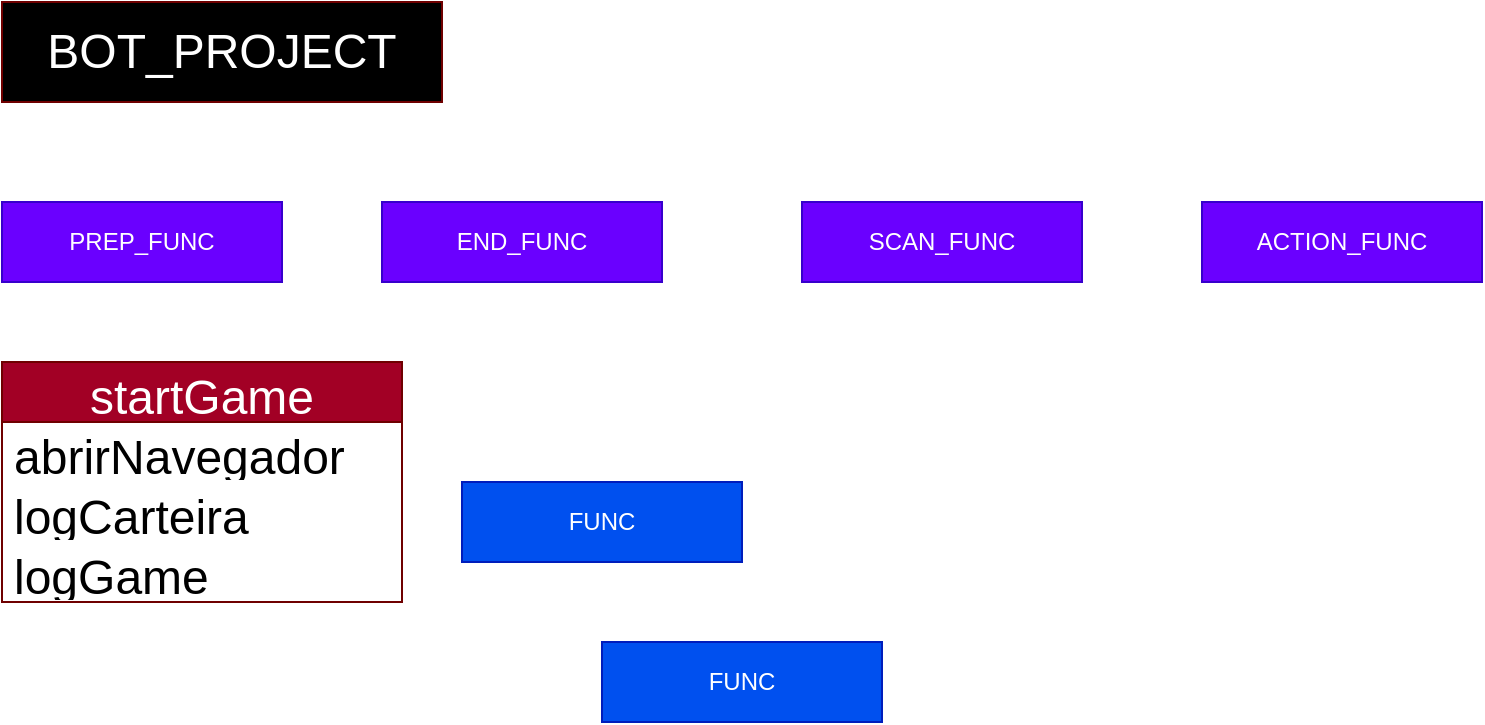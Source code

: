 <mxfile>
    <diagram id="z_GLGGrmAzVfjHXmNY3D" name="Página-1">
        <mxGraphModel dx="925" dy="649" grid="1" gridSize="10" guides="1" tooltips="1" connect="1" arrows="1" fold="1" page="1" pageScale="1" pageWidth="1169" pageHeight="827" math="0" shadow="0">
            <root>
                <mxCell id="0"/>
                <mxCell id="1" parent="0"/>
                <mxCell id="2" value="&lt;font style=&quot;font-size: 24px&quot;&gt;BOT_PROJECT&lt;/font&gt;" style="rounded=0;whiteSpace=wrap;html=1;fillColor=#000000;fontColor=#ffffff;strokeColor=#6F0000;" parent="1" vertex="1">
                    <mxGeometry x="40" y="60" width="220" height="50" as="geometry"/>
                </mxCell>
                <mxCell id="17" value="FUNC" style="rounded=0;whiteSpace=wrap;html=1;fillColor=#0050ef;fontColor=#ffffff;strokeColor=#001DBC;" parent="1" vertex="1">
                    <mxGeometry x="340" y="380" width="140" height="40" as="geometry"/>
                </mxCell>
                <mxCell id="18" value="FUNC" style="rounded=0;whiteSpace=wrap;html=1;fillColor=#0050ef;fontColor=#ffffff;strokeColor=#001DBC;" parent="1" vertex="1">
                    <mxGeometry x="270" y="300" width="140" height="40" as="geometry"/>
                </mxCell>
                <mxCell id="19" value="PREP_FUNC" style="rounded=0;whiteSpace=wrap;html=1;fillColor=#6a00ff;fontColor=#ffffff;strokeColor=#3700CC;" parent="1" vertex="1">
                    <mxGeometry x="40" y="160" width="140" height="40" as="geometry"/>
                </mxCell>
                <mxCell id="20" value="END_FUNC" style="rounded=0;whiteSpace=wrap;html=1;fillColor=#6a00ff;fontColor=#ffffff;strokeColor=#3700CC;" parent="1" vertex="1">
                    <mxGeometry x="230" y="160" width="140" height="40" as="geometry"/>
                </mxCell>
                <mxCell id="21" value="SCAN_FUNC" style="rounded=0;whiteSpace=wrap;html=1;fillColor=#6a00ff;fontColor=#ffffff;strokeColor=#3700CC;" parent="1" vertex="1">
                    <mxGeometry x="440" y="160" width="140" height="40" as="geometry"/>
                </mxCell>
                <mxCell id="22" value="ACTION_FUNC" style="rounded=0;whiteSpace=wrap;html=1;fillColor=#6a00ff;fontColor=#ffffff;strokeColor=#3700CC;" parent="1" vertex="1">
                    <mxGeometry x="640" y="160" width="140" height="40" as="geometry"/>
                </mxCell>
                <mxCell id="32" value="startGame" style="swimlane;fontStyle=0;childLayout=stackLayout;horizontal=1;startSize=30;horizontalStack=0;resizeParent=1;resizeParentMax=0;resizeLast=0;collapsible=1;marginBottom=0;fontSize=24;fillColor=#a20025;fontColor=#ffffff;strokeColor=#6F0000;" parent="1" vertex="1">
                    <mxGeometry x="40" y="240" width="200" height="120" as="geometry"/>
                </mxCell>
                <mxCell id="33" value="abrirNavegador" style="text;strokeColor=none;fillColor=none;align=left;verticalAlign=middle;spacingLeft=4;spacingRight=4;overflow=hidden;points=[[0,0.5],[1,0.5]];portConstraint=eastwest;rotatable=0;fontSize=24;" parent="32" vertex="1">
                    <mxGeometry y="30" width="200" height="30" as="geometry"/>
                </mxCell>
                <mxCell id="34" value="logCarteira" style="text;strokeColor=none;fillColor=none;align=left;verticalAlign=middle;spacingLeft=4;spacingRight=4;overflow=hidden;points=[[0,0.5],[1,0.5]];portConstraint=eastwest;rotatable=0;fontSize=24;" parent="32" vertex="1">
                    <mxGeometry y="60" width="200" height="30" as="geometry"/>
                </mxCell>
                <mxCell id="35" value="logGame" style="text;strokeColor=none;fillColor=none;align=left;verticalAlign=middle;spacingLeft=4;spacingRight=4;overflow=hidden;points=[[0,0.5],[1,0.5]];portConstraint=eastwest;rotatable=0;fontSize=24;" parent="32" vertex="1">
                    <mxGeometry y="90" width="200" height="30" as="geometry"/>
                </mxCell>
            </root>
        </mxGraphModel>
    </diagram>
    <diagram id="RrhqgqR4n1ZO1VY53xuC" name="Página-2">
        <mxGraphModel dx="2246" dy="2746" grid="1" gridSize="10" guides="1" tooltips="1" connect="1" arrows="1" fold="1" page="1" pageScale="1" pageWidth="10000" pageHeight="1169" math="0" shadow="0">
            <root>
                <mxCell id="nVR9_mXxGScKX9Hw7AWW-0"/>
                <mxCell id="nVR9_mXxGScKX9Hw7AWW-1" parent="nVR9_mXxGScKX9Hw7AWW-0"/>
                <mxCell id="9SXsQSm-4WU4x8w_OT-L-8" value="&lt;h1&gt;&lt;span&gt;&lt;font style=&quot;font-size: 36px&quot;&gt;boxScan&lt;/font&gt;&lt;/span&gt;&lt;/h1&gt;&lt;h1&gt;&lt;span style=&quot;font-weight: normal&quot;&gt;&lt;font size=&quot;3&quot;&gt;Análise do custo de faturamento de cada mapa&amp;nbsp;&lt;/font&gt;&lt;/span&gt;&lt;br&gt;&lt;/h1&gt;" style="text;html=1;strokeColor=#3700CC;fillColor=#6a00ff;spacing=5;spacingTop=-20;whiteSpace=wrap;overflow=hidden;rounded=0;fontSize=24;fontColor=#ffffff;" parent="nVR9_mXxGScKX9Hw7AWW-1" vertex="1">
                    <mxGeometry y="10" width="410" height="200" as="geometry"/>
                </mxCell>
                <mxCell id="9SXsQSm-4WU4x8w_OT-L-9" value="&lt;h1&gt;&lt;span&gt;&lt;font style=&quot;font-size: 36px&quot;&gt;heroScan&lt;/font&gt;&lt;/span&gt;&lt;/h1&gt;&lt;h1&gt;&lt;span style=&quot;font-weight: normal&quot;&gt;&lt;font size=&quot;3&quot;&gt;Análise individual e combinada do redimento do squad&lt;/font&gt;&lt;/span&gt;&lt;br&gt;&lt;/h1&gt;" style="text;html=1;strokeColor=#3700CC;fillColor=#6a00ff;spacing=5;spacingTop=-20;whiteSpace=wrap;overflow=hidden;rounded=0;fontSize=24;fontColor=#ffffff;" parent="nVR9_mXxGScKX9Hw7AWW-1" vertex="1">
                    <mxGeometry x="470" y="10" width="410" height="200" as="geometry"/>
                </mxCell>
                <mxCell id="9SXsQSm-4WU4x8w_OT-L-0" value="&lt;h1&gt;&lt;span&gt;&lt;font style=&quot;font-size: 36px&quot;&gt;makePlan&lt;/font&gt;&lt;/span&gt;&lt;/h1&gt;&lt;h1&gt;&lt;font size=&quot;3&quot;&gt;&lt;span style=&quot;font-weight: 400&quot;&gt;Baseado nos dados prévisos, elaboração do plano a ser seguido na rodada&lt;/span&gt;&lt;/font&gt;&lt;/h1&gt;" style="text;html=1;strokeColor=#3700CC;fillColor=#6a00ff;spacing=5;spacingTop=-20;whiteSpace=wrap;overflow=hidden;rounded=0;fontSize=24;fontColor=#ffffff;" vertex="1" parent="nVR9_mXxGScKX9Hw7AWW-1">
                    <mxGeometry y="310" width="560" height="200" as="geometry"/>
                </mxCell>
                <mxCell id="9SXsQSm-4WU4x8w_OT-L-4" value="&lt;h1&gt;&lt;span&gt;&lt;font style=&quot;font-size: 36px&quot;&gt;runRound&lt;/font&gt;&lt;/span&gt;&lt;/h1&gt;&lt;h1&gt;&lt;font size=&quot;3&quot;&gt;&lt;span style=&quot;font-weight: 400&quot;&gt;Execução da rodada com set de regras statico e dinâmico&lt;/span&gt;&lt;/font&gt;&lt;/h1&gt;" style="text;html=1;strokeColor=#3700CC;fillColor=#6a00ff;spacing=5;spacingTop=-20;whiteSpace=wrap;overflow=hidden;rounded=0;fontSize=24;fontColor=#ffffff;" vertex="1" parent="nVR9_mXxGScKX9Hw7AWW-1">
                    <mxGeometry x="630" y="310" width="560" height="200" as="geometry"/>
                </mxCell>
                <mxCell id="9SXsQSm-4WU4x8w_OT-L-11" value="&lt;h1&gt;&lt;span style=&quot;font-size: 36px&quot;&gt;logRound&lt;/span&gt;&lt;/h1&gt;&lt;h1&gt;&lt;font size=&quot;3&quot;&gt;&lt;span style=&quot;font-weight: 400&quot;&gt;Estatísticas da rodada&lt;/span&gt;&lt;/font&gt;&lt;/h1&gt;" style="text;html=1;strokeColor=#6F0000;fillColor=#a20025;spacing=5;spacingTop=-20;whiteSpace=wrap;overflow=hidden;rounded=0;fontSize=24;fontColor=#ffffff;" vertex="1" parent="nVR9_mXxGScKX9Hw7AWW-1">
                    <mxGeometry y="800" width="290" height="170" as="geometry"/>
                </mxCell>
                <mxCell id="9SXsQSm-4WU4x8w_OT-L-12" value="&lt;h1&gt;&lt;span style=&quot;font-size: 36px&quot;&gt;recoveryCheck&lt;/span&gt;&lt;/h1&gt;" style="text;html=1;strokeColor=#6F0000;fillColor=#a20025;spacing=5;spacingTop=-20;whiteSpace=wrap;overflow=hidden;rounded=0;fontSize=24;fontColor=#ffffff;" vertex="1" parent="nVR9_mXxGScKX9Hw7AWW-1">
                    <mxGeometry x="320" y="800" width="330" height="170" as="geometry"/>
                </mxCell>
                <mxCell id="el05boTv2VLkRrnL5mgZ-0" value="&lt;h1&gt;&lt;span style=&quot;font-size: 36px&quot;&gt;startGame&lt;/span&gt;&lt;/h1&gt;" style="text;html=1;strokeColor=#6F0000;fillColor=#a20025;spacing=5;spacingTop=-20;whiteSpace=wrap;overflow=hidden;rounded=0;fontSize=24;fontColor=#ffffff;" vertex="1" parent="nVR9_mXxGScKX9Hw7AWW-1">
                    <mxGeometry y="-300" width="330" height="170" as="geometry"/>
                </mxCell>
            </root>
        </mxGraphModel>
    </diagram>
</mxfile>